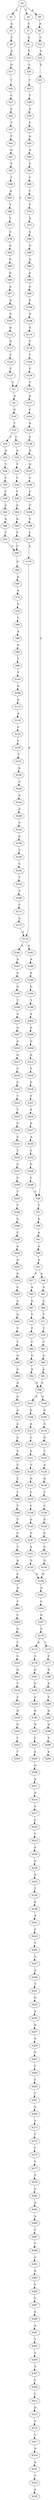 strict digraph  {
	S0 -> S1 [ label = A ];
	S0 -> S2 [ label = C ];
	S0 -> S3 [ label = T ];
	S0 -> S4 [ label = A ];
	S1 -> S5 [ label = A ];
	S2 -> S6 [ label = A ];
	S3 -> S7 [ label = C ];
	S4 -> S8 [ label = A ];
	S5 -> S9 [ label = C ];
	S6 -> S10 [ label = G ];
	S7 -> S11 [ label = G ];
	S8 -> S12 [ label = C ];
	S9 -> S13 [ label = A ];
	S10 -> S14 [ label = T ];
	S11 -> S15 [ label = T ];
	S12 -> S16 [ label = G ];
	S13 -> S17 [ label = G ];
	S14 -> S18 [ label = T ];
	S14 -> S19 [ label = C ];
	S15 -> S20 [ label = C ];
	S16 -> S21 [ label = C ];
	S17 -> S22 [ label = T ];
	S18 -> S23 [ label = A ];
	S19 -> S24 [ label = A ];
	S20 -> S25 [ label = T ];
	S21 -> S26 [ label = C ];
	S22 -> S27 [ label = C ];
	S23 -> S28 [ label = T ];
	S24 -> S29 [ label = T ];
	S25 -> S30 [ label = T ];
	S26 -> S31 [ label = T ];
	S27 -> S32 [ label = C ];
	S28 -> S33 [ label = T ];
	S29 -> S34 [ label = T ];
	S30 -> S35 [ label = A ];
	S31 -> S36 [ label = A ];
	S32 -> S37 [ label = T ];
	S33 -> S38 [ label = T ];
	S34 -> S39 [ label = T ];
	S35 -> S40 [ label = C ];
	S36 -> S41 [ label = A ];
	S37 -> S42 [ label = T ];
	S38 -> S43 [ label = A ];
	S39 -> S44 [ label = A ];
	S40 -> S45 [ label = A ];
	S41 -> S46 [ label = A ];
	S42 -> S47 [ label = G ];
	S43 -> S48 [ label = A ];
	S44 -> S49 [ label = A ];
	S45 -> S50 [ label = A ];
	S46 -> S51 [ label = G ];
	S47 -> S52 [ label = T ];
	S48 -> S53 [ label = T ];
	S49 -> S54 [ label = T ];
	S50 -> S55 [ label = C ];
	S51 -> S56 [ label = A ];
	S51 -> S57 [ label = T ];
	S52 -> S58 [ label = T ];
	S53 -> S59 [ label = C ];
	S54 -> S59 [ label = C ];
	S55 -> S60 [ label = C ];
	S56 -> S61 [ label = A ];
	S57 -> S62 [ label = A ];
	S58 -> S63 [ label = A ];
	S59 -> S64 [ label = G ];
	S60 -> S65 [ label = T ];
	S61 -> S66 [ label = G ];
	S62 -> S67 [ label = G ];
	S63 -> S68 [ label = T ];
	S64 -> S69 [ label = A ];
	S65 -> S70 [ label = T ];
	S66 -> S71 [ label = T ];
	S67 -> S72 [ label = T ];
	S68 -> S73 [ label = T ];
	S69 -> S74 [ label = A ];
	S70 -> S75 [ label = A ];
	S71 -> S76 [ label = T ];
	S72 -> S77 [ label = T ];
	S73 -> S78 [ label = C ];
	S74 -> S79 [ label = G ];
	S75 -> S80 [ label = G ];
	S76 -> S81 [ label = C ];
	S77 -> S82 [ label = C ];
	S78 -> S83 [ label = G ];
	S79 -> S84 [ label = T ];
	S80 -> S85 [ label = G ];
	S81 -> S86 [ label = G ];
	S82 -> S87 [ label = G ];
	S83 -> S88 [ label = G ];
	S84 -> S89 [ label = A ];
	S85 -> S90 [ label = A ];
	S86 -> S91 [ label = A ];
	S87 -> S92 [ label = A ];
	S88 -> S93 [ label = G ];
	S89 -> S94 [ label = G ];
	S90 -> S95 [ label = G ];
	S91 -> S96 [ label = G ];
	S92 -> S96 [ label = G ];
	S93 -> S97 [ label = A ];
	S94 -> S98 [ label = T ];
	S95 -> S99 [ label = G ];
	S96 -> S100 [ label = G ];
	S96 -> S101 [ label = G ];
	S97 -> S102 [ label = A ];
	S98 -> S103 [ label = T ];
	S99 -> S104 [ label = C ];
	S100 -> S105 [ label = A ];
	S101 -> S106 [ label = A ];
	S102 -> S107 [ label = C ];
	S103 -> S108 [ label = G ];
	S104 -> S109 [ label = G ];
	S105 -> S110 [ label = A ];
	S106 -> S111 [ label = A ];
	S107 -> S112 [ label = G ];
	S108 -> S113 [ label = G ];
	S109 -> S114 [ label = G ];
	S110 -> S115 [ label = G ];
	S111 -> S116 [ label = C ];
	S112 -> S117 [ label = G ];
	S113 -> S118 [ label = A ];
	S114 -> S119 [ label = T ];
	S115 -> S120 [ label = T ];
	S116 -> S121 [ label = A ];
	S117 -> S122 [ label = T ];
	S118 -> S123 [ label = C ];
	S119 -> S124 [ label = T ];
	S120 -> S125 [ label = A ];
	S121 -> S126 [ label = C ];
	S122 -> S127 [ label = T ];
	S123 -> S128 [ label = C ];
	S124 -> S129 [ label = C ];
	S125 -> S130 [ label = G ];
	S126 -> S131 [ label = G ];
	S127 -> S2 [ label = C ];
	S128 -> S132 [ label = T ];
	S129 -> S133 [ label = T ];
	S130 -> S134 [ label = T ];
	S131 -> S135 [ label = T ];
	S132 -> S136 [ label = A ];
	S133 -> S137 [ label = A ];
	S134 -> S138 [ label = C ];
	S135 -> S139 [ label = C ];
	S136 -> S140 [ label = C ];
	S137 -> S141 [ label = C ];
	S138 -> S142 [ label = G ];
	S139 -> S143 [ label = G ];
	S140 -> S144 [ label = A ];
	S141 -> S145 [ label = A ];
	S142 -> S146 [ label = G ];
	S143 -> S147 [ label = G ];
	S144 -> S148 [ label = A ];
	S145 -> S149 [ label = A ];
	S146 -> S150 [ label = A ];
	S147 -> S151 [ label = A ];
	S148 -> S152 [ label = T ];
	S149 -> S153 [ label = G ];
	S150 -> S154 [ label = G ];
	S151 -> S155 [ label = G ];
	S152 -> S156 [ label = G ];
	S153 -> S157 [ label = G ];
	S154 -> S158 [ label = G ];
	S155 -> S158 [ label = G ];
	S156 -> S159 [ label = C ];
	S157 -> S160 [ label = C ];
	S158 -> S161 [ label = A ];
	S159 -> S162 [ label = C ];
	S160 -> S163 [ label = C ];
	S161 -> S164 [ label = C ];
	S162 -> S165 [ label = T ];
	S163 -> S166 [ label = T ];
	S164 -> S167 [ label = G ];
	S165 -> S168 [ label = T ];
	S166 -> S169 [ label = T ];
	S167 -> S170 [ label = A ];
	S168 -> S171 [ label = C ];
	S169 -> S172 [ label = C ];
	S170 -> S173 [ label = C ];
	S170 -> S174 [ label = G ];
	S171 -> S175 [ label = A ];
	S172 -> S176 [ label = A ];
	S173 -> S177 [ label = C ];
	S174 -> S178 [ label = C ];
	S175 -> S179 [ label = A ];
	S176 -> S179 [ label = A ];
	S177 -> S180 [ label = G ];
	S178 -> S181 [ label = G ];
	S179 -> S182 [ label = A ];
	S179 -> S183 [ label = G ];
	S180 -> S184 [ label = A ];
	S181 -> S185 [ label = G ];
	S182 -> S186 [ label = A ];
	S183 -> S187 [ label = A ];
	S184 -> S188 [ label = C ];
	S185 -> S189 [ label = C ];
	S186 -> S190 [ label = A ];
	S187 -> S191 [ label = A ];
	S188 -> S192 [ label = G ];
	S189 -> S193 [ label = G ];
	S190 -> S194 [ label = G ];
	S191 -> S195 [ label = G ];
	S192 -> S196 [ label = G ];
	S193 -> S197 [ label = G ];
	S194 -> S198 [ label = T ];
	S195 -> S199 [ label = T ];
	S196 -> S200 [ label = T ];
	S197 -> S201 [ label = T ];
	S198 -> S202 [ label = A ];
	S199 -> S203 [ label = A ];
	S200 -> S204 [ label = A ];
	S201 -> S205 [ label = A ];
	S202 -> S206 [ label = A ];
	S203 -> S207 [ label = G ];
	S205 -> S208 [ label = G ];
	S206 -> S209 [ label = G ];
	S207 -> S210 [ label = G ];
	S208 -> S211 [ label = A ];
	S209 -> S212 [ label = G ];
	S210 -> S213 [ label = G ];
	S211 -> S214 [ label = A ];
	S212 -> S215 [ label = T ];
	S213 -> S216 [ label = C ];
	S214 -> S217 [ label = C ];
	S215 -> S218 [ label = G ];
	S216 -> S219 [ label = C ];
	S217 -> S220 [ label = C ];
	S218 -> S221 [ label = T ];
	S219 -> S222 [ label = T ];
	S220 -> S223 [ label = T ];
	S221 -> S224 [ label = A ];
	S222 -> S225 [ label = T ];
	S223 -> S226 [ label = A ];
	S224 -> S227 [ label = A ];
	S225 -> S228 [ label = C ];
	S226 -> S229 [ label = G ];
	S227 -> S230 [ label = A ];
	S228 -> S231 [ label = A ];
	S229 -> S232 [ label = A ];
	S230 -> S233 [ label = C ];
	S231 -> S234 [ label = T ];
	S232 -> S235 [ label = T ];
	S233 -> S236 [ label = G ];
	S234 -> S237 [ label = G ];
	S235 -> S238 [ label = G ];
	S236 -> S239 [ label = C ];
	S237 -> S240 [ label = C ];
	S238 -> S241 [ label = A ];
	S239 -> S26 [ label = C ];
	S240 -> S242 [ label = T ];
	S241 -> S243 [ label = C ];
	S242 -> S244 [ label = T ];
	S243 -> S245 [ label = T ];
	S244 -> S246 [ label = A ];
	S245 -> S247 [ label = G ];
	S246 -> S248 [ label = C ];
	S247 -> S249 [ label = A ];
	S248 -> S250 [ label = A ];
	S249 -> S251 [ label = T ];
	S250 -> S252 [ label = G ];
	S251 -> S253 [ label = G ];
	S252 -> S254 [ label = G ];
	S253 -> S255 [ label = A ];
	S254 -> S256 [ label = C ];
	S255 -> S257 [ label = G ];
	S256 -> S258 [ label = A ];
	S257 -> S259 [ label = G ];
	S258 -> S260 [ label = G ];
	S259 -> S261 [ label = G ];
	S260 -> S262 [ label = T ];
	S261 -> S263 [ label = T ];
	S262 -> S264 [ label = T ];
	S263 -> S265 [ label = C ];
	S264 -> S266 [ label = G ];
	S265 -> S267 [ label = T ];
	S266 -> S268 [ label = A ];
	S267 -> S269 [ label = G ];
	S268 -> S270 [ label = G ];
	S269 -> S271 [ label = A ];
	S270 -> S272 [ label = A ];
	S271 -> S273 [ label = C ];
	S272 -> S274 [ label = A ];
	S273 -> S275 [ label = T ];
	S274 -> S276 [ label = A ];
	S275 -> S277 [ label = T ];
	S276 -> S278 [ label = C ];
	S277 -> S279 [ label = T ];
	S278 -> S280 [ label = A ];
	S279 -> S281 [ label = C ];
	S280 -> S282 [ label = C ];
	S281 -> S283 [ label = A ];
	S282 -> S284 [ label = C ];
	S283 -> S285 [ label = A ];
	S284 -> S286 [ label = T ];
	S285 -> S287 [ label = T ];
	S286 -> S288 [ label = T ];
	S287 -> S289 [ label = T ];
	S288 -> S290 [ label = T ];
	S289 -> S291 [ label = C ];
	S290 -> S292 [ label = C ];
	S291 -> S293 [ label = G ];
	S292 -> S294 [ label = T ];
	S293 -> S295 [ label = C ];
	S294 -> S296 [ label = A ];
	S295 -> S297 [ label = C ];
	S296 -> S298 [ label = C ];
	S297 -> S299 [ label = G ];
	S298 -> S300 [ label = A ];
	S299 -> S301 [ label = A ];
	S300 -> S302 [ label = T ];
	S301 -> S303 [ label = T ];
	S302 -> S304 [ label = C ];
	S303 -> S305 [ label = T ];
	S304 -> S306 [ label = A ];
	S305 -> S307 [ label = G ];
	S306 -> S308 [ label = T ];
	S307 -> S309 [ label = T ];
	S308 -> S310 [ label = C ];
	S309 -> S311 [ label = C ];
	S310 -> S312 [ label = G ];
	S311 -> S313 [ label = G ];
	S312 -> S314 [ label = T ];
	S313 -> S315 [ label = T ];
	S314 -> S316 [ label = C ];
	S315 -> S317 [ label = C ];
	S316 -> S318 [ label = G ];
	S317 -> S319 [ label = G ];
	S318 -> S320 [ label = G ];
	S319 -> S321 [ label = A ];
	S320 -> S322 [ label = T ];
	S321 -> S323 [ label = T ];
	S322 -> S324 [ label = T ];
	S323 -> S325 [ label = A ];
}
